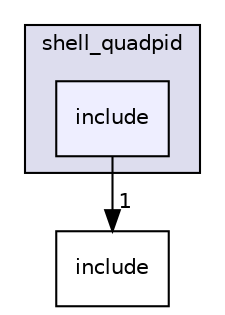 digraph "controllers/quadpid/shell_quadpid/include" {
  bgcolor=transparent;
  compound=true
  node [ fontsize="10", fontname="Helvetica"];
  edge [ labelfontsize="10", labelfontname="Helvetica"];
  subgraph clusterdir_34aeaa722609c780bba587621bd45020 {
    graph [ bgcolor="#ddddee", pencolor="black", label="shell_quadpid" fontname="Helvetica", fontsize="10", URL="dir_34aeaa722609c780bba587621bd45020.html"]
  dir_df720d4d7b5ad4cf3ad568e012649d83 [shape=box, label="include", style="filled", fillcolor="#eeeeff", pencolor="black", URL="dir_df720d4d7b5ad4cf3ad568e012649d83.html"];
  }
  dir_4c601c2d162e24967d79c904f9677eb2 [shape=box label="include" URL="dir_4c601c2d162e24967d79c904f9677eb2.html"];
  dir_df720d4d7b5ad4cf3ad568e012649d83->dir_4c601c2d162e24967d79c904f9677eb2 [headlabel="1", labeldistance=1.5 headhref="dir_000012_000010.html"];
}

